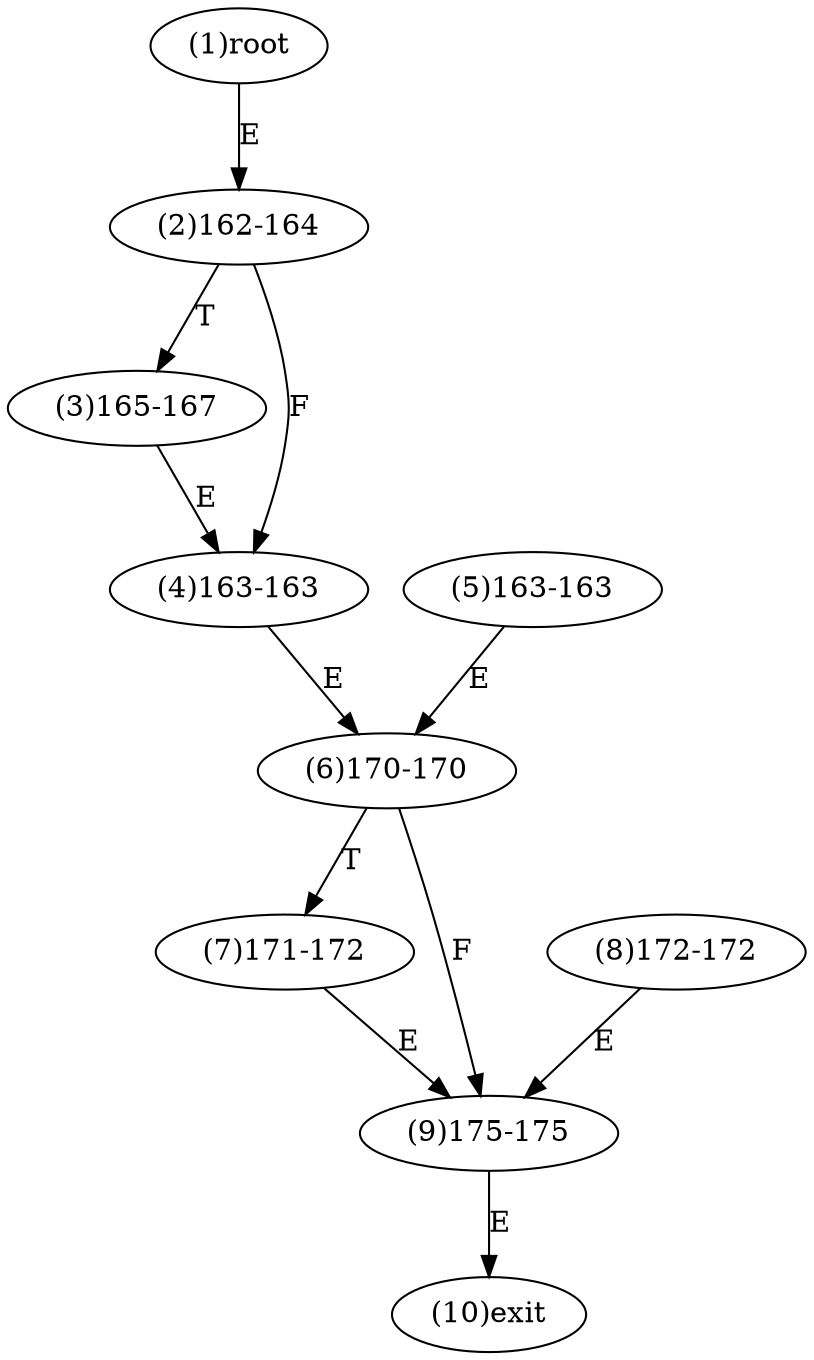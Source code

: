 digraph "" { 
1[ label="(1)root"];
2[ label="(2)162-164"];
3[ label="(3)165-167"];
4[ label="(4)163-163"];
5[ label="(5)163-163"];
6[ label="(6)170-170"];
7[ label="(7)171-172"];
8[ label="(8)172-172"];
9[ label="(9)175-175"];
10[ label="(10)exit"];
1->2[ label="E"];
2->4[ label="F"];
2->3[ label="T"];
3->4[ label="E"];
4->6[ label="E"];
5->6[ label="E"];
6->9[ label="F"];
6->7[ label="T"];
7->9[ label="E"];
8->9[ label="E"];
9->10[ label="E"];
}